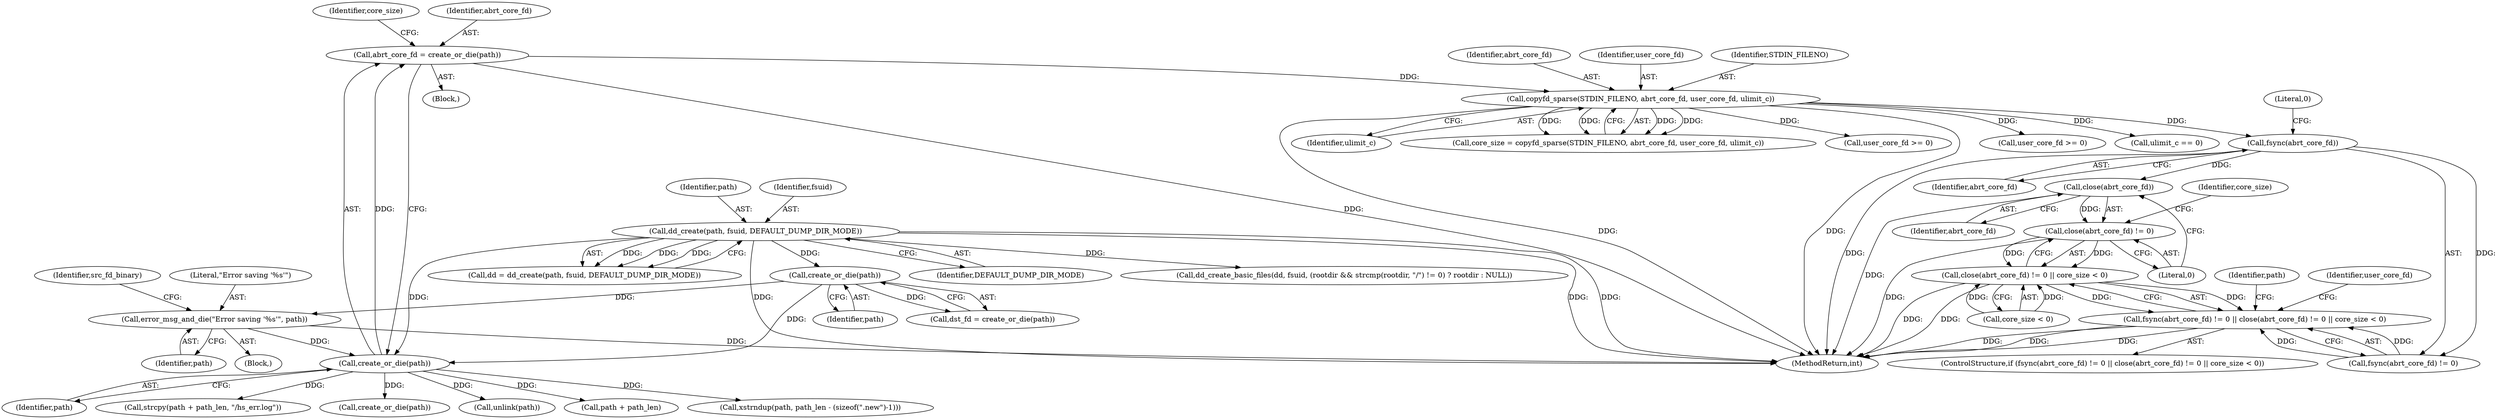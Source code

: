 digraph "0_abrt_80408e9e24a1c10f85fd969e1853e0f192157f92_0@API" {
"1000919" [label="(Call,close(abrt_core_fd))"];
"1000914" [label="(Call,fsync(abrt_core_fd))"];
"1000906" [label="(Call,copyfd_sparse(STDIN_FILENO, abrt_core_fd, user_core_fd, ulimit_c))"];
"1000899" [label="(Call,abrt_core_fd = create_or_die(path))"];
"1000901" [label="(Call,create_or_die(path))"];
"1000893" [label="(Call,error_msg_and_die(\"Error saving '%s'\", path))"];
"1000867" [label="(Call,create_or_die(path))"];
"1000618" [label="(Call,dd_create(path, fsuid, DEFAULT_DUMP_DIR_MODE))"];
"1000918" [label="(Call,close(abrt_core_fd) != 0)"];
"1000917" [label="(Call,close(abrt_core_fd) != 0 || core_size < 0)"];
"1000912" [label="(Call,fsync(abrt_core_fd) != 0 || close(abrt_core_fd) != 0 || core_size < 0)"];
"1000910" [label="(Identifier,ulimit_c)"];
"1000902" [label="(Identifier,path)"];
"1000914" [label="(Call,fsync(abrt_core_fd))"];
"1001011" [label="(Call,strcpy(path + path_len, \"/hs_err.log\"))"];
"1000922" [label="(Call,core_size < 0)"];
"1000895" [label="(Identifier,path)"];
"1000894" [label="(Literal,\"Error saving '%s'\")"];
"1000905" [label="(Identifier,core_size)"];
"1000917" [label="(Call,close(abrt_core_fd) != 0 || core_size < 0)"];
"1000893" [label="(Call,error_msg_and_die(\"Error saving '%s'\", path))"];
"1000916" [label="(Literal,0)"];
"1000927" [label="(Identifier,path)"];
"1000912" [label="(Call,fsync(abrt_core_fd) != 0 || close(abrt_core_fd) != 0 || core_size < 0)"];
"1000899" [label="(Call,abrt_core_fd = create_or_die(path))"];
"1001019" [label="(Call,create_or_die(path))"];
"1000868" [label="(Identifier,path)"];
"1000926" [label="(Call,unlink(path))"];
"1000630" [label="(Call,dd_create_basic_files(dd, fsuid, (rootdir && strcmp(rootdir, \"/\") != 0) ? rootdir : NULL))"];
"1000909" [label="(Identifier,user_core_fd)"];
"1000900" [label="(Identifier,abrt_core_fd)"];
"1000904" [label="(Call,core_size = copyfd_sparse(STDIN_FILENO, abrt_core_fd, user_core_fd, ulimit_c))"];
"1000867" [label="(Call,create_or_die(path))"];
"1000931" [label="(Call,user_core_fd >= 0)"];
"1000616" [label="(Call,dd = dd_create(path, fsuid, DEFAULT_DUMP_DIR_MODE))"];
"1000915" [label="(Identifier,abrt_core_fd)"];
"1001180" [label="(MethodReturn,int)"];
"1000918" [label="(Call,close(abrt_core_fd) != 0)"];
"1000920" [label="(Identifier,abrt_core_fd)"];
"1000890" [label="(Block,)"];
"1000919" [label="(Call,close(abrt_core_fd))"];
"1000618" [label="(Call,dd_create(path, fsuid, DEFAULT_DUMP_DIR_MODE))"];
"1000944" [label="(Call,user_core_fd >= 0)"];
"1000897" [label="(Identifier,src_fd_binary)"];
"1000958" [label="(Call,ulimit_c == 0)"];
"1000620" [label="(Identifier,fsuid)"];
"1000921" [label="(Literal,0)"];
"1000624" [label="(Block,)"];
"1000865" [label="(Call,dst_fd = create_or_die(path))"];
"1000621" [label="(Identifier,DEFAULT_DUMP_DIR_MODE)"];
"1000911" [label="(ControlStructure,if (fsync(abrt_core_fd) != 0 || close(abrt_core_fd) != 0 || core_size < 0))"];
"1000907" [label="(Identifier,STDIN_FILENO)"];
"1000923" [label="(Identifier,core_size)"];
"1000619" [label="(Identifier,path)"];
"1000945" [label="(Identifier,user_core_fd)"];
"1000913" [label="(Call,fsync(abrt_core_fd) != 0)"];
"1000906" [label="(Call,copyfd_sparse(STDIN_FILENO, abrt_core_fd, user_core_fd, ulimit_c))"];
"1000908" [label="(Identifier,abrt_core_fd)"];
"1001012" [label="(Call,path + path_len)"];
"1001055" [label="(Call,xstrndup(path, path_len - (sizeof(\".new\")-1)))"];
"1000901" [label="(Call,create_or_die(path))"];
"1000919" -> "1000918"  [label="AST: "];
"1000919" -> "1000920"  [label="CFG: "];
"1000920" -> "1000919"  [label="AST: "];
"1000921" -> "1000919"  [label="CFG: "];
"1000919" -> "1001180"  [label="DDG: "];
"1000919" -> "1000918"  [label="DDG: "];
"1000914" -> "1000919"  [label="DDG: "];
"1000914" -> "1000913"  [label="AST: "];
"1000914" -> "1000915"  [label="CFG: "];
"1000915" -> "1000914"  [label="AST: "];
"1000916" -> "1000914"  [label="CFG: "];
"1000914" -> "1001180"  [label="DDG: "];
"1000914" -> "1000913"  [label="DDG: "];
"1000906" -> "1000914"  [label="DDG: "];
"1000906" -> "1000904"  [label="AST: "];
"1000906" -> "1000910"  [label="CFG: "];
"1000907" -> "1000906"  [label="AST: "];
"1000908" -> "1000906"  [label="AST: "];
"1000909" -> "1000906"  [label="AST: "];
"1000910" -> "1000906"  [label="AST: "];
"1000904" -> "1000906"  [label="CFG: "];
"1000906" -> "1001180"  [label="DDG: "];
"1000906" -> "1001180"  [label="DDG: "];
"1000906" -> "1000904"  [label="DDG: "];
"1000906" -> "1000904"  [label="DDG: "];
"1000906" -> "1000904"  [label="DDG: "];
"1000906" -> "1000904"  [label="DDG: "];
"1000899" -> "1000906"  [label="DDG: "];
"1000906" -> "1000931"  [label="DDG: "];
"1000906" -> "1000944"  [label="DDG: "];
"1000906" -> "1000958"  [label="DDG: "];
"1000899" -> "1000624"  [label="AST: "];
"1000899" -> "1000901"  [label="CFG: "];
"1000900" -> "1000899"  [label="AST: "];
"1000901" -> "1000899"  [label="AST: "];
"1000905" -> "1000899"  [label="CFG: "];
"1000899" -> "1001180"  [label="DDG: "];
"1000901" -> "1000899"  [label="DDG: "];
"1000901" -> "1000902"  [label="CFG: "];
"1000902" -> "1000901"  [label="AST: "];
"1000893" -> "1000901"  [label="DDG: "];
"1000618" -> "1000901"  [label="DDG: "];
"1000867" -> "1000901"  [label="DDG: "];
"1000901" -> "1000926"  [label="DDG: "];
"1000901" -> "1001011"  [label="DDG: "];
"1000901" -> "1001012"  [label="DDG: "];
"1000901" -> "1001019"  [label="DDG: "];
"1000901" -> "1001055"  [label="DDG: "];
"1000893" -> "1000890"  [label="AST: "];
"1000893" -> "1000895"  [label="CFG: "];
"1000894" -> "1000893"  [label="AST: "];
"1000895" -> "1000893"  [label="AST: "];
"1000897" -> "1000893"  [label="CFG: "];
"1000893" -> "1001180"  [label="DDG: "];
"1000867" -> "1000893"  [label="DDG: "];
"1000867" -> "1000865"  [label="AST: "];
"1000867" -> "1000868"  [label="CFG: "];
"1000868" -> "1000867"  [label="AST: "];
"1000865" -> "1000867"  [label="CFG: "];
"1000867" -> "1000865"  [label="DDG: "];
"1000618" -> "1000867"  [label="DDG: "];
"1000618" -> "1000616"  [label="AST: "];
"1000618" -> "1000621"  [label="CFG: "];
"1000619" -> "1000618"  [label="AST: "];
"1000620" -> "1000618"  [label="AST: "];
"1000621" -> "1000618"  [label="AST: "];
"1000616" -> "1000618"  [label="CFG: "];
"1000618" -> "1001180"  [label="DDG: "];
"1000618" -> "1001180"  [label="DDG: "];
"1000618" -> "1001180"  [label="DDG: "];
"1000618" -> "1000616"  [label="DDG: "];
"1000618" -> "1000616"  [label="DDG: "];
"1000618" -> "1000616"  [label="DDG: "];
"1000618" -> "1000630"  [label="DDG: "];
"1000918" -> "1000917"  [label="AST: "];
"1000918" -> "1000921"  [label="CFG: "];
"1000921" -> "1000918"  [label="AST: "];
"1000923" -> "1000918"  [label="CFG: "];
"1000917" -> "1000918"  [label="CFG: "];
"1000918" -> "1001180"  [label="DDG: "];
"1000918" -> "1000917"  [label="DDG: "];
"1000918" -> "1000917"  [label="DDG: "];
"1000917" -> "1000912"  [label="AST: "];
"1000917" -> "1000922"  [label="CFG: "];
"1000922" -> "1000917"  [label="AST: "];
"1000912" -> "1000917"  [label="CFG: "];
"1000917" -> "1001180"  [label="DDG: "];
"1000917" -> "1001180"  [label="DDG: "];
"1000917" -> "1000912"  [label="DDG: "];
"1000917" -> "1000912"  [label="DDG: "];
"1000922" -> "1000917"  [label="DDG: "];
"1000922" -> "1000917"  [label="DDG: "];
"1000912" -> "1000911"  [label="AST: "];
"1000912" -> "1000913"  [label="CFG: "];
"1000913" -> "1000912"  [label="AST: "];
"1000927" -> "1000912"  [label="CFG: "];
"1000945" -> "1000912"  [label="CFG: "];
"1000912" -> "1001180"  [label="DDG: "];
"1000912" -> "1001180"  [label="DDG: "];
"1000912" -> "1001180"  [label="DDG: "];
"1000913" -> "1000912"  [label="DDG: "];
"1000913" -> "1000912"  [label="DDG: "];
}

